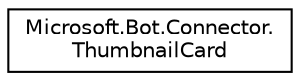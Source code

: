 digraph "Graphical Class Hierarchy"
{
  edge [fontname="Helvetica",fontsize="10",labelfontname="Helvetica",labelfontsize="10"];
  node [fontname="Helvetica",fontsize="10",shape=record];
  rankdir="LR";
  Node1 [label="Microsoft.Bot.Connector.\lThumbnailCard",height=0.2,width=0.4,color="black", fillcolor="white", style="filled",URL="$da/da6/class_microsoft_1_1_bot_1_1_connector_1_1_thumbnail_card.html"];
}
